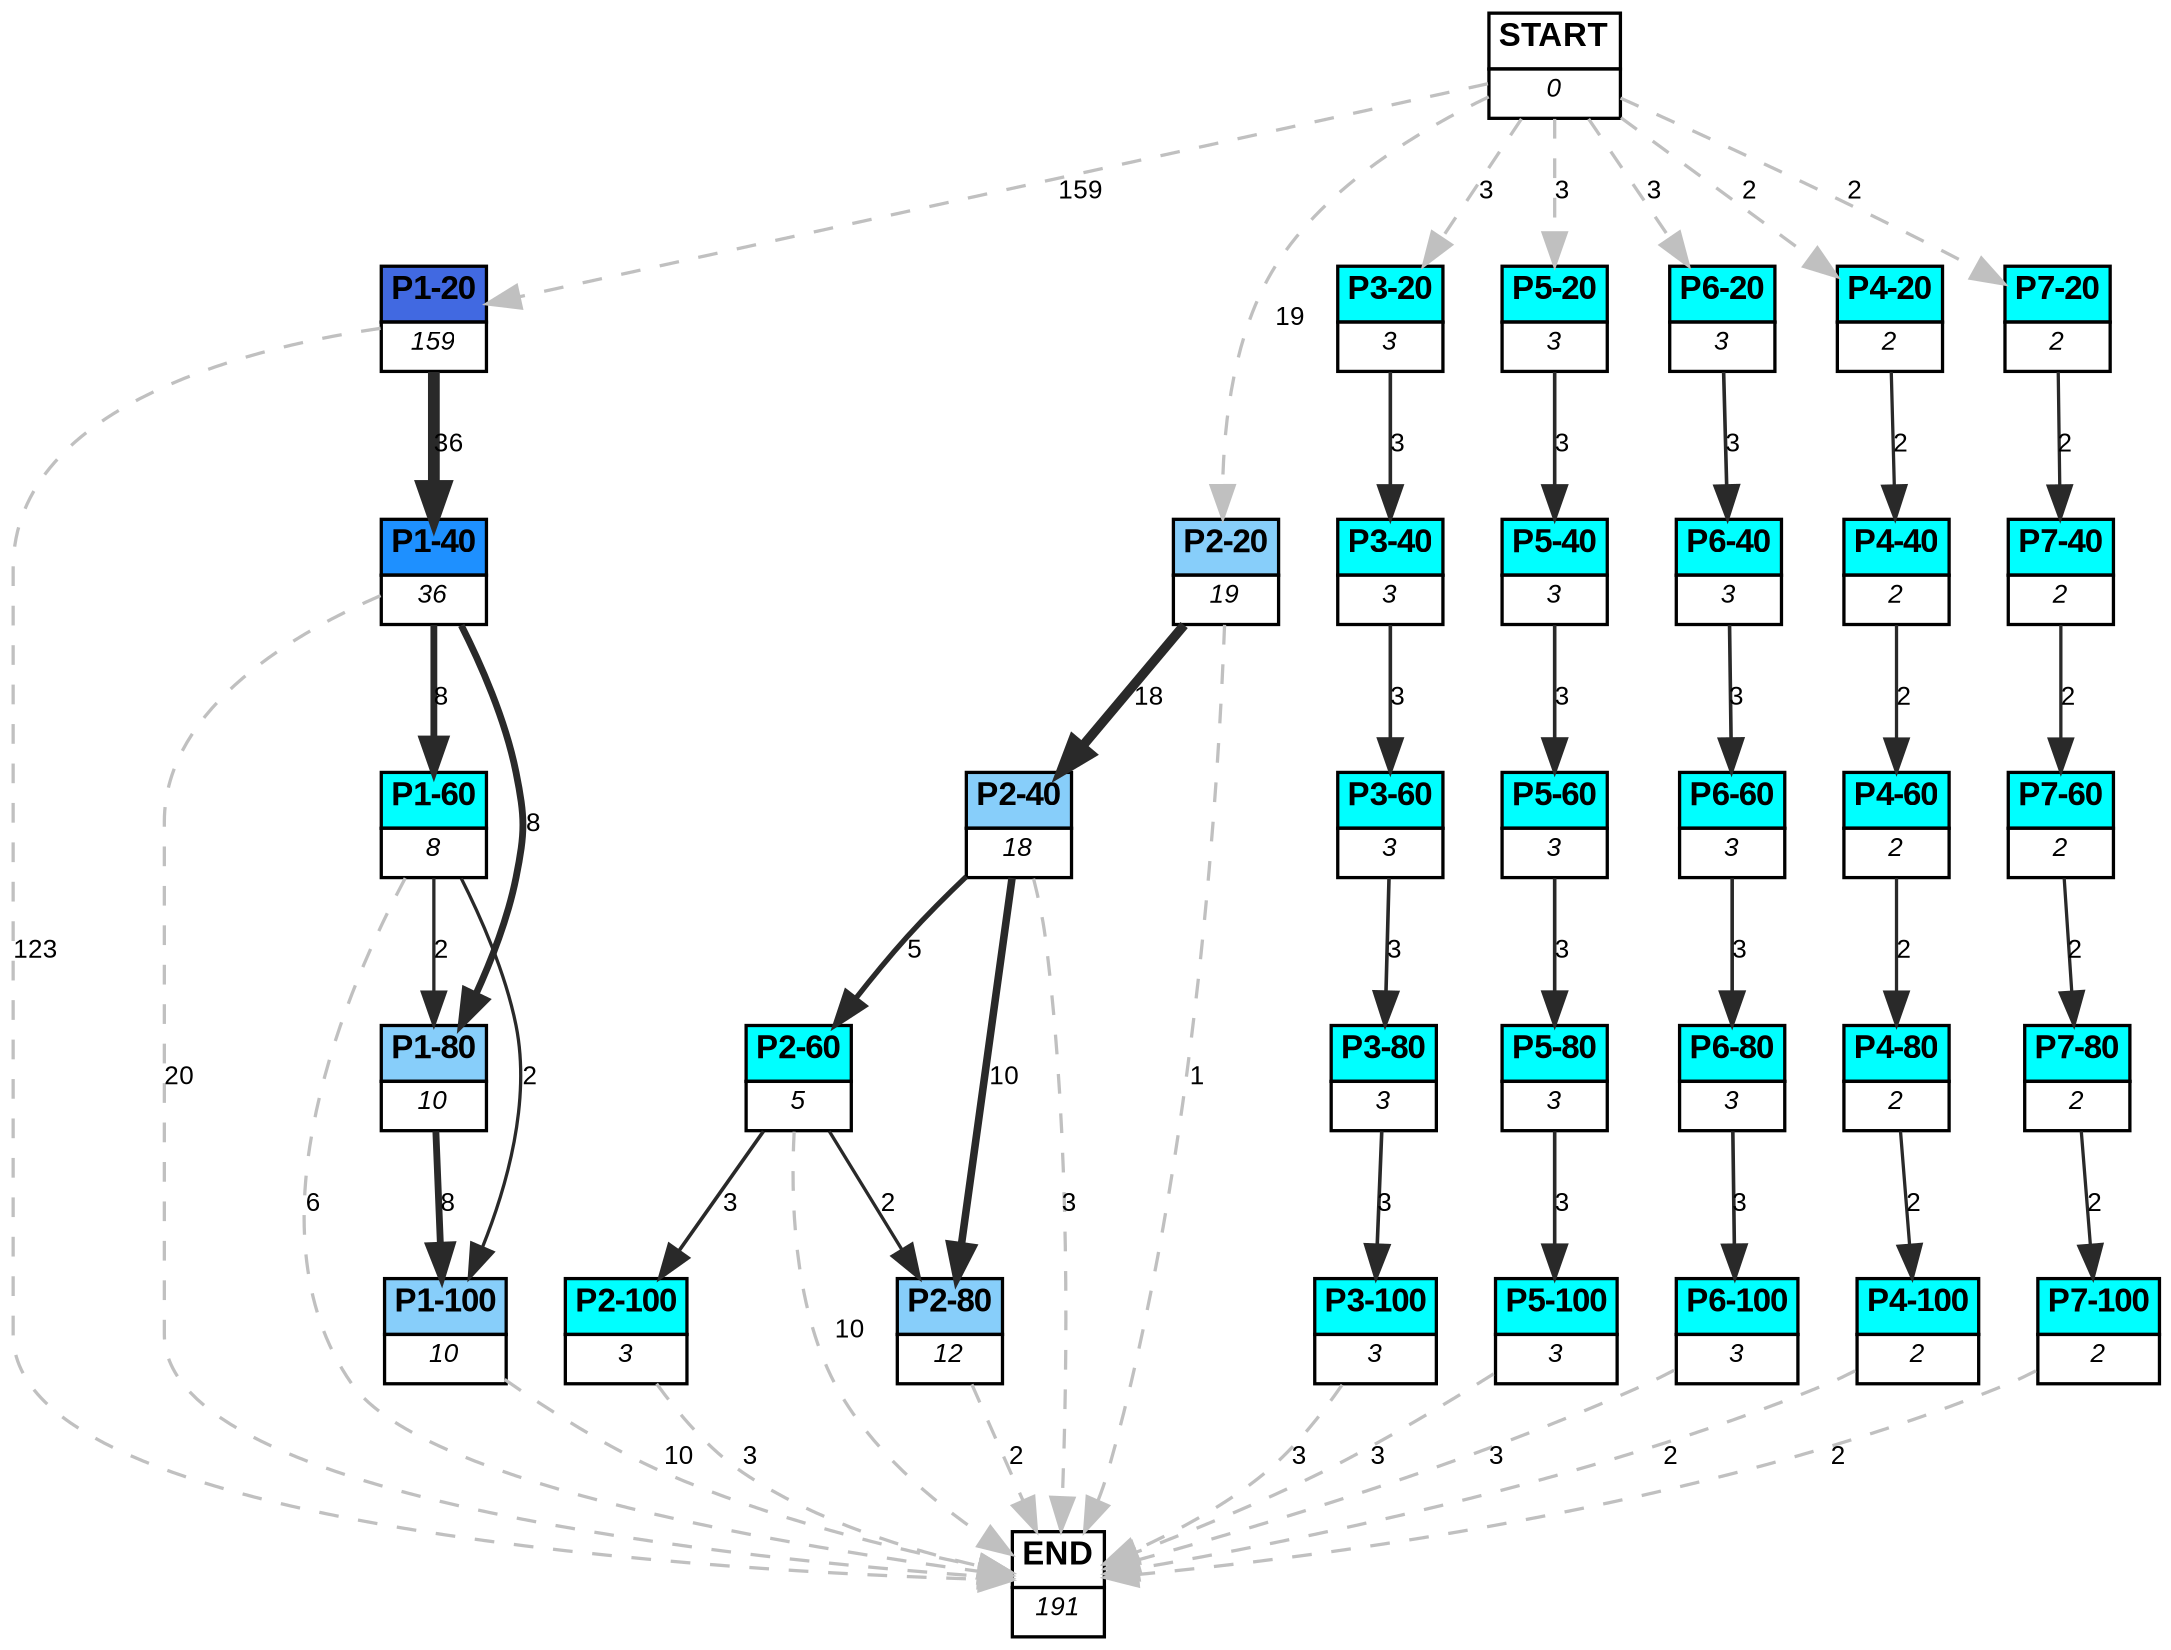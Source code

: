 digraph graphname {
	dpi = 150
	size="16,11!";
	margin = 0;
"P1-20" [shape=plain, label=<<table border="0" cellborder="1" cellspacing="0"><tr><td bgcolor="royalblue"><FONT face="Arial" POINT-SIZE="10"><b>P1-20</b></FONT></td></tr><tr><td bgcolor="white"><FONT face="Arial" POINT-SIZE="8"><i>159</i></FONT></td></tr></table>>]
"P1-40" [shape=plain, label=<<table border="0" cellborder="1" cellspacing="0"><tr><td bgcolor="dodgerblue"><FONT face="Arial" POINT-SIZE="10"><b>P1-40</b></FONT></td></tr><tr><td bgcolor="white"><FONT face="Arial" POINT-SIZE="8"><i>36</i></FONT></td></tr></table>>]
"P1-60" [shape=plain, label=<<table border="0" cellborder="1" cellspacing="0"><tr><td bgcolor="aqua"><FONT face="Arial" POINT-SIZE="10"><b>P1-60</b></FONT></td></tr><tr><td bgcolor="white"><FONT face="Arial" POINT-SIZE="8"><i>8</i></FONT></td></tr></table>>]
"P1-80" [shape=plain, label=<<table border="0" cellborder="1" cellspacing="0"><tr><td bgcolor="lightskyblue"><FONT face="Arial" POINT-SIZE="10"><b>P1-80</b></FONT></td></tr><tr><td bgcolor="white"><FONT face="Arial" POINT-SIZE="8"><i>10</i></FONT></td></tr></table>>]
"P1-100" [shape=plain, label=<<table border="0" cellborder="1" cellspacing="0"><tr><td bgcolor="lightskyblue"><FONT face="Arial" POINT-SIZE="10"><b>P1-100</b></FONT></td></tr><tr><td bgcolor="white"><FONT face="Arial" POINT-SIZE="8"><i>10</i></FONT></td></tr></table>>]
"P2-20" [shape=plain, label=<<table border="0" cellborder="1" cellspacing="0"><tr><td bgcolor="lightskyblue"><FONT face="Arial" POINT-SIZE="10"><b>P2-20</b></FONT></td></tr><tr><td bgcolor="white"><FONT face="Arial" POINT-SIZE="8"><i>19</i></FONT></td></tr></table>>]
"P2-40" [shape=plain, label=<<table border="0" cellborder="1" cellspacing="0"><tr><td bgcolor="lightskyblue"><FONT face="Arial" POINT-SIZE="10"><b>P2-40</b></FONT></td></tr><tr><td bgcolor="white"><FONT face="Arial" POINT-SIZE="8"><i>18</i></FONT></td></tr></table>>]
"P2-60" [shape=plain, label=<<table border="0" cellborder="1" cellspacing="0"><tr><td bgcolor="aqua"><FONT face="Arial" POINT-SIZE="10"><b>P2-60</b></FONT></td></tr><tr><td bgcolor="white"><FONT face="Arial" POINT-SIZE="8"><i>5</i></FONT></td></tr></table>>]
"P2-80" [shape=plain, label=<<table border="0" cellborder="1" cellspacing="0"><tr><td bgcolor="lightskyblue"><FONT face="Arial" POINT-SIZE="10"><b>P2-80</b></FONT></td></tr><tr><td bgcolor="white"><FONT face="Arial" POINT-SIZE="8"><i>12</i></FONT></td></tr></table>>]
"P2-100" [shape=plain, label=<<table border="0" cellborder="1" cellspacing="0"><tr><td bgcolor="aqua"><FONT face="Arial" POINT-SIZE="10"><b>P2-100</b></FONT></td></tr><tr><td bgcolor="white"><FONT face="Arial" POINT-SIZE="8"><i>3</i></FONT></td></tr></table>>]
"P3-20" [shape=plain, label=<<table border="0" cellborder="1" cellspacing="0"><tr><td bgcolor="aqua"><FONT face="Arial" POINT-SIZE="10"><b>P3-20</b></FONT></td></tr><tr><td bgcolor="white"><FONT face="Arial" POINT-SIZE="8"><i>3</i></FONT></td></tr></table>>]
"P3-40" [shape=plain, label=<<table border="0" cellborder="1" cellspacing="0"><tr><td bgcolor="aqua"><FONT face="Arial" POINT-SIZE="10"><b>P3-40</b></FONT></td></tr><tr><td bgcolor="white"><FONT face="Arial" POINT-SIZE="8"><i>3</i></FONT></td></tr></table>>]
"P3-60" [shape=plain, label=<<table border="0" cellborder="1" cellspacing="0"><tr><td bgcolor="aqua"><FONT face="Arial" POINT-SIZE="10"><b>P3-60</b></FONT></td></tr><tr><td bgcolor="white"><FONT face="Arial" POINT-SIZE="8"><i>3</i></FONT></td></tr></table>>]
"P3-80" [shape=plain, label=<<table border="0" cellborder="1" cellspacing="0"><tr><td bgcolor="aqua"><FONT face="Arial" POINT-SIZE="10"><b>P3-80</b></FONT></td></tr><tr><td bgcolor="white"><FONT face="Arial" POINT-SIZE="8"><i>3</i></FONT></td></tr></table>>]
"P3-100" [shape=plain, label=<<table border="0" cellborder="1" cellspacing="0"><tr><td bgcolor="aqua"><FONT face="Arial" POINT-SIZE="10"><b>P3-100</b></FONT></td></tr><tr><td bgcolor="white"><FONT face="Arial" POINT-SIZE="8"><i>3</i></FONT></td></tr></table>>]
"P5-20" [shape=plain, label=<<table border="0" cellborder="1" cellspacing="0"><tr><td bgcolor="aqua"><FONT face="Arial" POINT-SIZE="10"><b>P5-20</b></FONT></td></tr><tr><td bgcolor="white"><FONT face="Arial" POINT-SIZE="8"><i>3</i></FONT></td></tr></table>>]
"P5-40" [shape=plain, label=<<table border="0" cellborder="1" cellspacing="0"><tr><td bgcolor="aqua"><FONT face="Arial" POINT-SIZE="10"><b>P5-40</b></FONT></td></tr><tr><td bgcolor="white"><FONT face="Arial" POINT-SIZE="8"><i>3</i></FONT></td></tr></table>>]
"P5-60" [shape=plain, label=<<table border="0" cellborder="1" cellspacing="0"><tr><td bgcolor="aqua"><FONT face="Arial" POINT-SIZE="10"><b>P5-60</b></FONT></td></tr><tr><td bgcolor="white"><FONT face="Arial" POINT-SIZE="8"><i>3</i></FONT></td></tr></table>>]
"P5-80" [shape=plain, label=<<table border="0" cellborder="1" cellspacing="0"><tr><td bgcolor="aqua"><FONT face="Arial" POINT-SIZE="10"><b>P5-80</b></FONT></td></tr><tr><td bgcolor="white"><FONT face="Arial" POINT-SIZE="8"><i>3</i></FONT></td></tr></table>>]
"P5-100" [shape=plain, label=<<table border="0" cellborder="1" cellspacing="0"><tr><td bgcolor="aqua"><FONT face="Arial" POINT-SIZE="10"><b>P5-100</b></FONT></td></tr><tr><td bgcolor="white"><FONT face="Arial" POINT-SIZE="8"><i>3</i></FONT></td></tr></table>>]
"P6-20" [shape=plain, label=<<table border="0" cellborder="1" cellspacing="0"><tr><td bgcolor="aqua"><FONT face="Arial" POINT-SIZE="10"><b>P6-20</b></FONT></td></tr><tr><td bgcolor="white"><FONT face="Arial" POINT-SIZE="8"><i>3</i></FONT></td></tr></table>>]
"P6-40" [shape=plain, label=<<table border="0" cellborder="1" cellspacing="0"><tr><td bgcolor="aqua"><FONT face="Arial" POINT-SIZE="10"><b>P6-40</b></FONT></td></tr><tr><td bgcolor="white"><FONT face="Arial" POINT-SIZE="8"><i>3</i></FONT></td></tr></table>>]
"P6-60" [shape=plain, label=<<table border="0" cellborder="1" cellspacing="0"><tr><td bgcolor="aqua"><FONT face="Arial" POINT-SIZE="10"><b>P6-60</b></FONT></td></tr><tr><td bgcolor="white"><FONT face="Arial" POINT-SIZE="8"><i>3</i></FONT></td></tr></table>>]
"P6-80" [shape=plain, label=<<table border="0" cellborder="1" cellspacing="0"><tr><td bgcolor="aqua"><FONT face="Arial" POINT-SIZE="10"><b>P6-80</b></FONT></td></tr><tr><td bgcolor="white"><FONT face="Arial" POINT-SIZE="8"><i>3</i></FONT></td></tr></table>>]
"P6-100" [shape=plain, label=<<table border="0" cellborder="1" cellspacing="0"><tr><td bgcolor="aqua"><FONT face="Arial" POINT-SIZE="10"><b>P6-100</b></FONT></td></tr><tr><td bgcolor="white"><FONT face="Arial" POINT-SIZE="8"><i>3</i></FONT></td></tr></table>>]
"P4-20" [shape=plain, label=<<table border="0" cellborder="1" cellspacing="0"><tr><td bgcolor="aqua"><FONT face="Arial" POINT-SIZE="10"><b>P4-20</b></FONT></td></tr><tr><td bgcolor="white"><FONT face="Arial" POINT-SIZE="8"><i>2</i></FONT></td></tr></table>>]
"P4-40" [shape=plain, label=<<table border="0" cellborder="1" cellspacing="0"><tr><td bgcolor="aqua"><FONT face="Arial" POINT-SIZE="10"><b>P4-40</b></FONT></td></tr><tr><td bgcolor="white"><FONT face="Arial" POINT-SIZE="8"><i>2</i></FONT></td></tr></table>>]
"P4-60" [shape=plain, label=<<table border="0" cellborder="1" cellspacing="0"><tr><td bgcolor="aqua"><FONT face="Arial" POINT-SIZE="10"><b>P4-60</b></FONT></td></tr><tr><td bgcolor="white"><FONT face="Arial" POINT-SIZE="8"><i>2</i></FONT></td></tr></table>>]
"P4-80" [shape=plain, label=<<table border="0" cellborder="1" cellspacing="0"><tr><td bgcolor="aqua"><FONT face="Arial" POINT-SIZE="10"><b>P4-80</b></FONT></td></tr><tr><td bgcolor="white"><FONT face="Arial" POINT-SIZE="8"><i>2</i></FONT></td></tr></table>>]
"P4-100" [shape=plain, label=<<table border="0" cellborder="1" cellspacing="0"><tr><td bgcolor="aqua"><FONT face="Arial" POINT-SIZE="10"><b>P4-100</b></FONT></td></tr><tr><td bgcolor="white"><FONT face="Arial" POINT-SIZE="8"><i>2</i></FONT></td></tr></table>>]
"P7-20" [shape=plain, label=<<table border="0" cellborder="1" cellspacing="0"><tr><td bgcolor="aqua"><FONT face="Arial" POINT-SIZE="10"><b>P7-20</b></FONT></td></tr><tr><td bgcolor="white"><FONT face="Arial" POINT-SIZE="8"><i>2</i></FONT></td></tr></table>>]
"P7-40" [shape=plain, label=<<table border="0" cellborder="1" cellspacing="0"><tr><td bgcolor="aqua"><FONT face="Arial" POINT-SIZE="10"><b>P7-40</b></FONT></td></tr><tr><td bgcolor="white"><FONT face="Arial" POINT-SIZE="8"><i>2</i></FONT></td></tr></table>>]
"P7-60" [shape=plain, label=<<table border="0" cellborder="1" cellspacing="0"><tr><td bgcolor="aqua"><FONT face="Arial" POINT-SIZE="10"><b>P7-60</b></FONT></td></tr><tr><td bgcolor="white"><FONT face="Arial" POINT-SIZE="8"><i>2</i></FONT></td></tr></table>>]
"P7-80" [shape=plain, label=<<table border="0" cellborder="1" cellspacing="0"><tr><td bgcolor="aqua"><FONT face="Arial" POINT-SIZE="10"><b>P7-80</b></FONT></td></tr><tr><td bgcolor="white"><FONT face="Arial" POINT-SIZE="8"><i>2</i></FONT></td></tr></table>>]
"P7-100" [shape=plain, label=<<table border="0" cellborder="1" cellspacing="0"><tr><td bgcolor="aqua"><FONT face="Arial" POINT-SIZE="10"><b>P7-100</b></FONT></td></tr><tr><td bgcolor="white"><FONT face="Arial" POINT-SIZE="8"><i>2</i></FONT></td></tr></table>>]
"START" [shape=plain, label=<<table border="0" cellborder="1" cellspacing="0"><tr><td bgcolor="white"><FONT face="Arial" POINT-SIZE="10"><b>START</b></FONT></td></tr><tr><td bgcolor="white"><FONT face="Arial" POINT-SIZE="8"><i>0</i></FONT></td></tr></table>>]
"END" [shape=plain, label=<<table border="0" cellborder="1" cellspacing="0"><tr><td bgcolor="white"><FONT face="Arial" POINT-SIZE="10"><b>END</b></FONT></td></tr><tr><td bgcolor="white"><FONT face="Arial" POINT-SIZE="8"><i>191</i></FONT></td></tr></table>>]
"P1-20" -> "P1-40" [ color=grey16 penwidth = "3.58351893845611"label ="36" labelfloat=false fontname="Arial" fontsize=8]
"P1-20" -> "END" [ style = dashed color=grey label ="123" labelfloat=false fontname="Arial" fontsize=8]
"P1-40" -> "P1-60" [ color=grey16 penwidth = "2.0794415416798357"label ="8" labelfloat=false fontname="Arial" fontsize=8]
"P1-40" -> "P1-80" [ color=grey16 penwidth = "2.0794415416798357"label ="8" labelfloat=false fontname="Arial" fontsize=8]
"P1-40" -> "END" [ style = dashed color=grey label ="20" labelfloat=false fontname="Arial" fontsize=8]
"P1-60" -> "P1-80" [ color=grey16 penwidth = "1"label ="2" labelfloat=false fontname="Arial" fontsize=8]
"P1-60" -> "P1-100" [ color=grey16 penwidth = "1"label ="2" labelfloat=false fontname="Arial" fontsize=8]
"P1-60" -> "END" [ style = dashed color=grey label ="6" labelfloat=false fontname="Arial" fontsize=8]
"P1-80" -> "P1-100" [ color=grey16 penwidth = "2.0794415416798357"label ="8" labelfloat=false fontname="Arial" fontsize=8]
"P1-100" -> "END" [ style = dashed color=grey label ="10" labelfloat=false fontname="Arial" fontsize=8]
"P2-20" -> "P2-40" [ color=grey16 penwidth = "2.8903717578961645"label ="18" labelfloat=false fontname="Arial" fontsize=8]
"P2-20" -> "END" [ style = dashed color=grey label ="1" labelfloat=false fontname="Arial" fontsize=8]
"P2-40" -> "P2-60" [ color=grey16 penwidth = "1.6094379124341003"label ="5" labelfloat=false fontname="Arial" fontsize=8]
"P2-40" -> "P2-80" [ color=grey16 penwidth = "2.302585092994046"label ="10" labelfloat=false fontname="Arial" fontsize=8]
"P2-40" -> "END" [ style = dashed color=grey label ="3" labelfloat=false fontname="Arial" fontsize=8]
"P2-60" -> "P2-80" [ color=grey16 penwidth = "1"label ="2" labelfloat=false fontname="Arial" fontsize=8]
"P2-60" -> "P2-100" [ color=grey16 penwidth = "1.0986122886681098"label ="3" labelfloat=false fontname="Arial" fontsize=8]
"P2-60" -> "END" [ style = dashed color=grey label ="10" labelfloat=false fontname="Arial" fontsize=8]
"P2-80" -> "END" [ style = dashed color=grey label ="2" labelfloat=false fontname="Arial" fontsize=8]
"P2-100" -> "END" [ style = dashed color=grey label ="3" labelfloat=false fontname="Arial" fontsize=8]
"P3-20" -> "P3-40" [ color=grey16 penwidth = "1.0986122886681098"label ="3" labelfloat=false fontname="Arial" fontsize=8]
"P3-40" -> "P3-60" [ color=grey16 penwidth = "1.0986122886681098"label ="3" labelfloat=false fontname="Arial" fontsize=8]
"P3-60" -> "P3-80" [ color=grey16 penwidth = "1.0986122886681098"label ="3" labelfloat=false fontname="Arial" fontsize=8]
"P3-80" -> "P3-100" [ color=grey16 penwidth = "1.0986122886681098"label ="3" labelfloat=false fontname="Arial" fontsize=8]
"P3-100" -> "END" [ style = dashed color=grey label ="3" labelfloat=false fontname="Arial" fontsize=8]
"P5-20" -> "P5-40" [ color=grey16 penwidth = "1.0986122886681098"label ="3" labelfloat=false fontname="Arial" fontsize=8]
"P5-40" -> "P5-60" [ color=grey16 penwidth = "1.0986122886681098"label ="3" labelfloat=false fontname="Arial" fontsize=8]
"P5-60" -> "P5-80" [ color=grey16 penwidth = "1.0986122886681098"label ="3" labelfloat=false fontname="Arial" fontsize=8]
"P5-80" -> "P5-100" [ color=grey16 penwidth = "1.0986122886681098"label ="3" labelfloat=false fontname="Arial" fontsize=8]
"P5-100" -> "END" [ style = dashed color=grey label ="3" labelfloat=false fontname="Arial" fontsize=8]
"P6-20" -> "P6-40" [ color=grey16 penwidth = "1.0986122886681098"label ="3" labelfloat=false fontname="Arial" fontsize=8]
"P6-40" -> "P6-60" [ color=grey16 penwidth = "1.0986122886681098"label ="3" labelfloat=false fontname="Arial" fontsize=8]
"P6-60" -> "P6-80" [ color=grey16 penwidth = "1.0986122886681098"label ="3" labelfloat=false fontname="Arial" fontsize=8]
"P6-80" -> "P6-100" [ color=grey16 penwidth = "1.0986122886681098"label ="3" labelfloat=false fontname="Arial" fontsize=8]
"P6-100" -> "END" [ style = dashed color=grey label ="3" labelfloat=false fontname="Arial" fontsize=8]
"P4-20" -> "P4-40" [ color=grey16 penwidth = "1"label ="2" labelfloat=false fontname="Arial" fontsize=8]
"P4-40" -> "P4-60" [ color=grey16 penwidth = "1"label ="2" labelfloat=false fontname="Arial" fontsize=8]
"P4-60" -> "P4-80" [ color=grey16 penwidth = "1"label ="2" labelfloat=false fontname="Arial" fontsize=8]
"P4-80" -> "P4-100" [ color=grey16 penwidth = "1"label ="2" labelfloat=false fontname="Arial" fontsize=8]
"P4-100" -> "END" [ style = dashed color=grey label ="2" labelfloat=false fontname="Arial" fontsize=8]
"P7-20" -> "P7-40" [ color=grey16 penwidth = "1"label ="2" labelfloat=false fontname="Arial" fontsize=8]
"P7-40" -> "P7-60" [ color=grey16 penwidth = "1"label ="2" labelfloat=false fontname="Arial" fontsize=8]
"P7-60" -> "P7-80" [ color=grey16 penwidth = "1"label ="2" labelfloat=false fontname="Arial" fontsize=8]
"P7-80" -> "P7-100" [ color=grey16 penwidth = "1"label ="2" labelfloat=false fontname="Arial" fontsize=8]
"P7-100" -> "END" [ style = dashed color=grey label ="2" labelfloat=false fontname="Arial" fontsize=8]
"START" -> "P1-20" [ style = dashed color=grey label ="159" labelfloat=false fontname="Arial" fontsize=8]
"START" -> "P2-20" [ style = dashed color=grey label ="19" labelfloat=false fontname="Arial" fontsize=8]
"START" -> "P3-20" [ style = dashed color=grey label ="3" labelfloat=false fontname="Arial" fontsize=8]
"START" -> "P5-20" [ style = dashed color=grey label ="3" labelfloat=false fontname="Arial" fontsize=8]
"START" -> "P6-20" [ style = dashed color=grey label ="3" labelfloat=false fontname="Arial" fontsize=8]
"START" -> "P4-20" [ style = dashed color=grey label ="2" labelfloat=false fontname="Arial" fontsize=8]
"START" -> "P7-20" [ style = dashed color=grey label ="2" labelfloat=false fontname="Arial" fontsize=8]
}